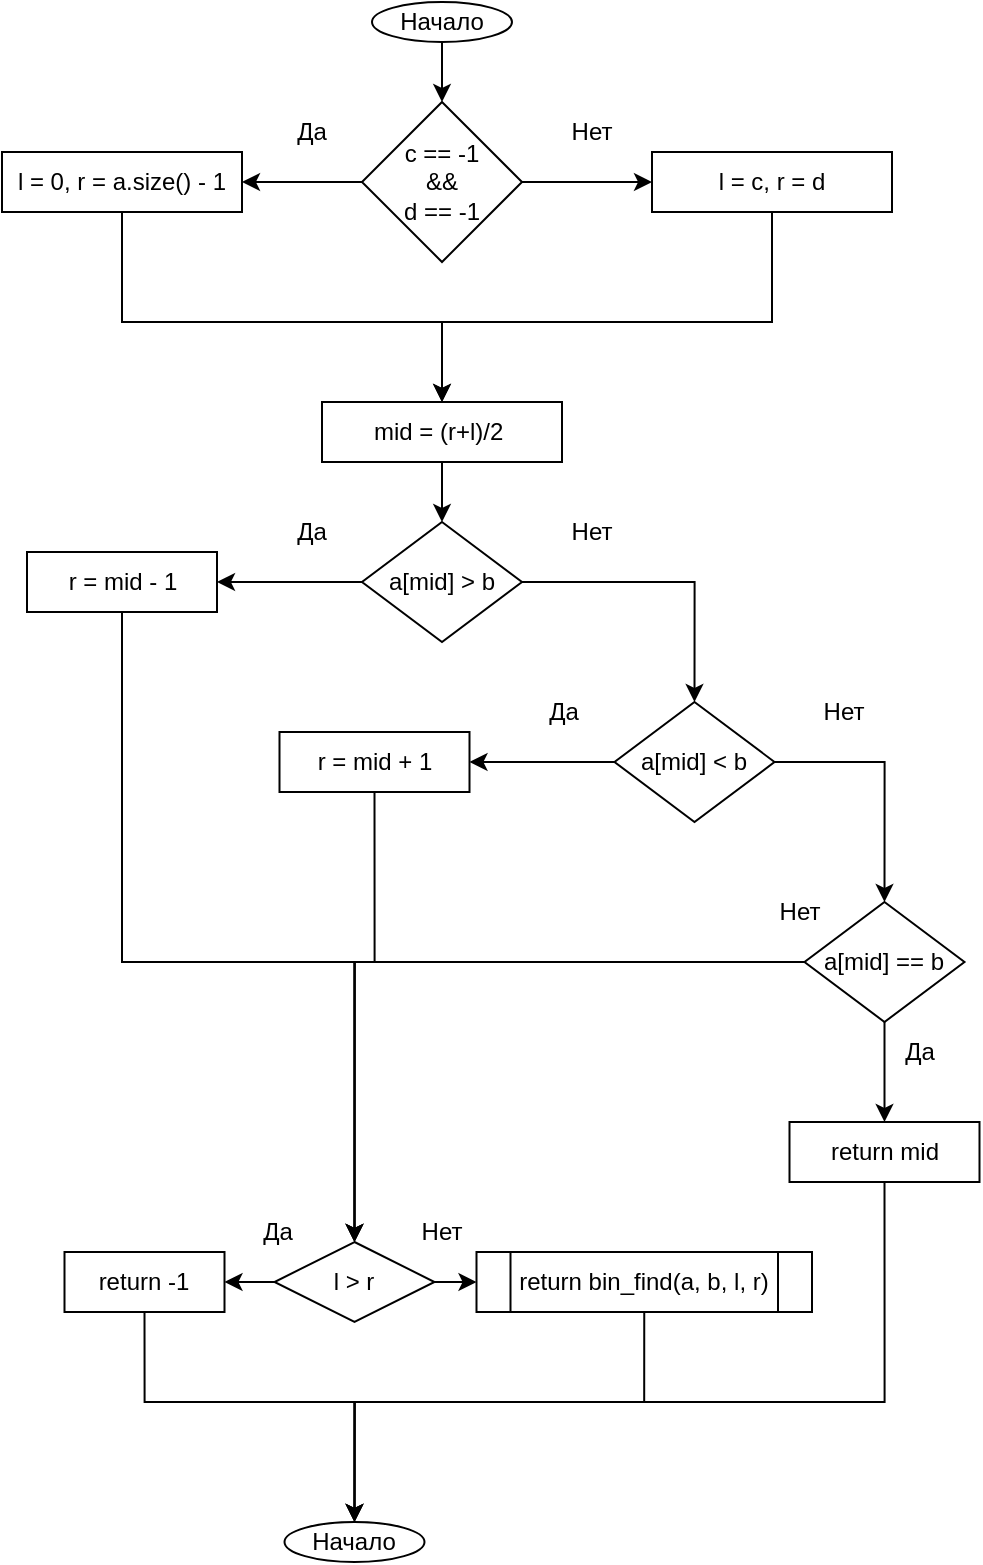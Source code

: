 <mxfile version="24.8.4">
  <diagram id="C5RBs43oDa-KdzZeNtuy" name="Page-1">
    <mxGraphModel dx="517" dy="1310" grid="1" gridSize="10" guides="1" tooltips="1" connect="1" arrows="1" fold="1" page="1" pageScale="1" pageWidth="827" pageHeight="1169" math="0" shadow="0">
      <root>
        <mxCell id="WIyWlLk6GJQsqaUBKTNV-0" />
        <mxCell id="WIyWlLk6GJQsqaUBKTNV-1" parent="WIyWlLk6GJQsqaUBKTNV-0" />
        <mxCell id="nexEUIVOstGNmPtDcWKC-44" style="edgeStyle=orthogonalEdgeStyle;rounded=0;orthogonalLoop=1;jettySize=auto;html=1;exitX=0.5;exitY=1;exitDx=0;exitDy=0;entryX=0.5;entryY=0;entryDx=0;entryDy=0;" edge="1" parent="WIyWlLk6GJQsqaUBKTNV-1" source="nexEUIVOstGNmPtDcWKC-0" target="nexEUIVOstGNmPtDcWKC-1">
          <mxGeometry relative="1" as="geometry" />
        </mxCell>
        <mxCell id="nexEUIVOstGNmPtDcWKC-0" value="Начало" style="ellipse;whiteSpace=wrap;html=1;" vertex="1" parent="WIyWlLk6GJQsqaUBKTNV-1">
          <mxGeometry x="350" y="130" width="70" height="20" as="geometry" />
        </mxCell>
        <mxCell id="nexEUIVOstGNmPtDcWKC-3" value="" style="edgeStyle=orthogonalEdgeStyle;rounded=0;orthogonalLoop=1;jettySize=auto;html=1;" edge="1" parent="WIyWlLk6GJQsqaUBKTNV-1" source="nexEUIVOstGNmPtDcWKC-1" target="nexEUIVOstGNmPtDcWKC-2">
          <mxGeometry relative="1" as="geometry" />
        </mxCell>
        <mxCell id="nexEUIVOstGNmPtDcWKC-5" value="" style="edgeStyle=orthogonalEdgeStyle;rounded=0;orthogonalLoop=1;jettySize=auto;html=1;" edge="1" parent="WIyWlLk6GJQsqaUBKTNV-1" source="nexEUIVOstGNmPtDcWKC-1" target="nexEUIVOstGNmPtDcWKC-4">
          <mxGeometry relative="1" as="geometry" />
        </mxCell>
        <mxCell id="nexEUIVOstGNmPtDcWKC-1" value="с == -1&lt;div&gt;&amp;amp;&amp;amp;&lt;/div&gt;&lt;div&gt;d == -1&lt;/div&gt;" style="rhombus;whiteSpace=wrap;html=1;" vertex="1" parent="WIyWlLk6GJQsqaUBKTNV-1">
          <mxGeometry x="345" y="180" width="80" height="80" as="geometry" />
        </mxCell>
        <mxCell id="nexEUIVOstGNmPtDcWKC-9" value="" style="edgeStyle=orthogonalEdgeStyle;rounded=0;orthogonalLoop=1;jettySize=auto;html=1;" edge="1" parent="WIyWlLk6GJQsqaUBKTNV-1" source="nexEUIVOstGNmPtDcWKC-2" target="nexEUIVOstGNmPtDcWKC-8">
          <mxGeometry relative="1" as="geometry">
            <Array as="points">
              <mxPoint x="225" y="290" />
              <mxPoint x="385" y="290" />
            </Array>
          </mxGeometry>
        </mxCell>
        <mxCell id="nexEUIVOstGNmPtDcWKC-2" value="l = 0, r = a.size() - 1" style="whiteSpace=wrap;html=1;" vertex="1" parent="WIyWlLk6GJQsqaUBKTNV-1">
          <mxGeometry x="165" y="205" width="120" height="30" as="geometry" />
        </mxCell>
        <mxCell id="nexEUIVOstGNmPtDcWKC-10" style="edgeStyle=orthogonalEdgeStyle;rounded=0;orthogonalLoop=1;jettySize=auto;html=1;exitX=0.5;exitY=1;exitDx=0;exitDy=0;entryX=0.5;entryY=0;entryDx=0;entryDy=0;" edge="1" parent="WIyWlLk6GJQsqaUBKTNV-1" source="nexEUIVOstGNmPtDcWKC-4" target="nexEUIVOstGNmPtDcWKC-8">
          <mxGeometry relative="1" as="geometry">
            <Array as="points">
              <mxPoint x="550" y="290" />
              <mxPoint x="385" y="290" />
            </Array>
          </mxGeometry>
        </mxCell>
        <mxCell id="nexEUIVOstGNmPtDcWKC-4" value="l = c, r = d" style="whiteSpace=wrap;html=1;" vertex="1" parent="WIyWlLk6GJQsqaUBKTNV-1">
          <mxGeometry x="490" y="205" width="120" height="30" as="geometry" />
        </mxCell>
        <mxCell id="nexEUIVOstGNmPtDcWKC-6" value="Да" style="text;html=1;align=center;verticalAlign=middle;whiteSpace=wrap;rounded=0;" vertex="1" parent="WIyWlLk6GJQsqaUBKTNV-1">
          <mxGeometry x="290" y="180" width="60" height="30" as="geometry" />
        </mxCell>
        <mxCell id="nexEUIVOstGNmPtDcWKC-7" value="Нет" style="text;html=1;align=center;verticalAlign=middle;whiteSpace=wrap;rounded=0;" vertex="1" parent="WIyWlLk6GJQsqaUBKTNV-1">
          <mxGeometry x="430" y="180" width="60" height="30" as="geometry" />
        </mxCell>
        <mxCell id="nexEUIVOstGNmPtDcWKC-12" style="edgeStyle=orthogonalEdgeStyle;rounded=0;orthogonalLoop=1;jettySize=auto;html=1;exitX=0.5;exitY=1;exitDx=0;exitDy=0;entryX=0.5;entryY=0;entryDx=0;entryDy=0;" edge="1" parent="WIyWlLk6GJQsqaUBKTNV-1" source="nexEUIVOstGNmPtDcWKC-8" target="nexEUIVOstGNmPtDcWKC-11">
          <mxGeometry relative="1" as="geometry" />
        </mxCell>
        <mxCell id="nexEUIVOstGNmPtDcWKC-8" value="mid = (r+l)/2&amp;nbsp;" style="whiteSpace=wrap;html=1;" vertex="1" parent="WIyWlLk6GJQsqaUBKTNV-1">
          <mxGeometry x="325" y="330" width="120" height="30" as="geometry" />
        </mxCell>
        <mxCell id="nexEUIVOstGNmPtDcWKC-17" value="" style="edgeStyle=orthogonalEdgeStyle;rounded=0;orthogonalLoop=1;jettySize=auto;html=1;" edge="1" parent="WIyWlLk6GJQsqaUBKTNV-1" source="nexEUIVOstGNmPtDcWKC-11" target="nexEUIVOstGNmPtDcWKC-16">
          <mxGeometry relative="1" as="geometry" />
        </mxCell>
        <mxCell id="nexEUIVOstGNmPtDcWKC-23" style="edgeStyle=orthogonalEdgeStyle;rounded=0;orthogonalLoop=1;jettySize=auto;html=1;exitX=1;exitY=0.5;exitDx=0;exitDy=0;entryX=0.5;entryY=0;entryDx=0;entryDy=0;" edge="1" parent="WIyWlLk6GJQsqaUBKTNV-1" source="nexEUIVOstGNmPtDcWKC-11" target="nexEUIVOstGNmPtDcWKC-19">
          <mxGeometry relative="1" as="geometry" />
        </mxCell>
        <mxCell id="nexEUIVOstGNmPtDcWKC-11" value="a[mid] &amp;gt; b" style="rhombus;whiteSpace=wrap;html=1;" vertex="1" parent="WIyWlLk6GJQsqaUBKTNV-1">
          <mxGeometry x="345" y="390" width="80" height="60" as="geometry" />
        </mxCell>
        <mxCell id="nexEUIVOstGNmPtDcWKC-13" value="Да" style="text;html=1;align=center;verticalAlign=middle;whiteSpace=wrap;rounded=0;" vertex="1" parent="WIyWlLk6GJQsqaUBKTNV-1">
          <mxGeometry x="290" y="380" width="60" height="30" as="geometry" />
        </mxCell>
        <mxCell id="nexEUIVOstGNmPtDcWKC-14" value="Нет" style="text;html=1;align=center;verticalAlign=middle;whiteSpace=wrap;rounded=0;" vertex="1" parent="WIyWlLk6GJQsqaUBKTNV-1">
          <mxGeometry x="430" y="380" width="60" height="30" as="geometry" />
        </mxCell>
        <mxCell id="nexEUIVOstGNmPtDcWKC-39" style="edgeStyle=orthogonalEdgeStyle;rounded=0;orthogonalLoop=1;jettySize=auto;html=1;exitX=0.5;exitY=1;exitDx=0;exitDy=0;entryX=0.5;entryY=0;entryDx=0;entryDy=0;" edge="1" parent="WIyWlLk6GJQsqaUBKTNV-1" source="nexEUIVOstGNmPtDcWKC-16" target="nexEUIVOstGNmPtDcWKC-31">
          <mxGeometry relative="1" as="geometry">
            <Array as="points">
              <mxPoint x="225" y="610" />
              <mxPoint x="341" y="610" />
            </Array>
          </mxGeometry>
        </mxCell>
        <mxCell id="nexEUIVOstGNmPtDcWKC-16" value="r = mid - 1" style="whiteSpace=wrap;html=1;" vertex="1" parent="WIyWlLk6GJQsqaUBKTNV-1">
          <mxGeometry x="177.5" y="405" width="95" height="30" as="geometry" />
        </mxCell>
        <mxCell id="nexEUIVOstGNmPtDcWKC-18" value="" style="edgeStyle=orthogonalEdgeStyle;rounded=0;orthogonalLoop=1;jettySize=auto;html=1;" edge="1" parent="WIyWlLk6GJQsqaUBKTNV-1" source="nexEUIVOstGNmPtDcWKC-19" target="nexEUIVOstGNmPtDcWKC-22">
          <mxGeometry relative="1" as="geometry" />
        </mxCell>
        <mxCell id="nexEUIVOstGNmPtDcWKC-29" style="edgeStyle=orthogonalEdgeStyle;rounded=0;orthogonalLoop=1;jettySize=auto;html=1;exitX=1;exitY=0.5;exitDx=0;exitDy=0;entryX=0.5;entryY=0;entryDx=0;entryDy=0;" edge="1" parent="WIyWlLk6GJQsqaUBKTNV-1" source="nexEUIVOstGNmPtDcWKC-19" target="nexEUIVOstGNmPtDcWKC-25">
          <mxGeometry relative="1" as="geometry" />
        </mxCell>
        <mxCell id="nexEUIVOstGNmPtDcWKC-19" value="a[mid] &amp;lt; b" style="rhombus;whiteSpace=wrap;html=1;" vertex="1" parent="WIyWlLk6GJQsqaUBKTNV-1">
          <mxGeometry x="471.25" y="480" width="80" height="60" as="geometry" />
        </mxCell>
        <mxCell id="nexEUIVOstGNmPtDcWKC-20" value="Да" style="text;html=1;align=center;verticalAlign=middle;whiteSpace=wrap;rounded=0;" vertex="1" parent="WIyWlLk6GJQsqaUBKTNV-1">
          <mxGeometry x="416.25" y="470" width="60" height="30" as="geometry" />
        </mxCell>
        <mxCell id="nexEUIVOstGNmPtDcWKC-21" value="Нет" style="text;html=1;align=center;verticalAlign=middle;whiteSpace=wrap;rounded=0;" vertex="1" parent="WIyWlLk6GJQsqaUBKTNV-1">
          <mxGeometry x="556.25" y="470" width="60" height="30" as="geometry" />
        </mxCell>
        <mxCell id="nexEUIVOstGNmPtDcWKC-40" style="edgeStyle=orthogonalEdgeStyle;rounded=0;orthogonalLoop=1;jettySize=auto;html=1;exitX=0.5;exitY=1;exitDx=0;exitDy=0;entryX=0.5;entryY=0;entryDx=0;entryDy=0;" edge="1" parent="WIyWlLk6GJQsqaUBKTNV-1" source="nexEUIVOstGNmPtDcWKC-22" target="nexEUIVOstGNmPtDcWKC-31">
          <mxGeometry relative="1" as="geometry">
            <Array as="points">
              <mxPoint x="351" y="610" />
              <mxPoint x="341" y="610" />
            </Array>
          </mxGeometry>
        </mxCell>
        <mxCell id="nexEUIVOstGNmPtDcWKC-22" value="r = mid + 1" style="whiteSpace=wrap;html=1;" vertex="1" parent="WIyWlLk6GJQsqaUBKTNV-1">
          <mxGeometry x="303.75" y="495" width="95" height="30" as="geometry" />
        </mxCell>
        <mxCell id="nexEUIVOstGNmPtDcWKC-24" value="" style="edgeStyle=orthogonalEdgeStyle;rounded=0;orthogonalLoop=1;jettySize=auto;html=1;" edge="1" parent="WIyWlLk6GJQsqaUBKTNV-1" source="nexEUIVOstGNmPtDcWKC-25" target="nexEUIVOstGNmPtDcWKC-28">
          <mxGeometry relative="1" as="geometry" />
        </mxCell>
        <mxCell id="nexEUIVOstGNmPtDcWKC-42" style="edgeStyle=orthogonalEdgeStyle;rounded=0;orthogonalLoop=1;jettySize=auto;html=1;exitX=0;exitY=0.5;exitDx=0;exitDy=0;entryX=0.5;entryY=0;entryDx=0;entryDy=0;" edge="1" parent="WIyWlLk6GJQsqaUBKTNV-1" source="nexEUIVOstGNmPtDcWKC-25" target="nexEUIVOstGNmPtDcWKC-31">
          <mxGeometry relative="1" as="geometry" />
        </mxCell>
        <mxCell id="nexEUIVOstGNmPtDcWKC-25" value="a[mid] == b" style="rhombus;whiteSpace=wrap;html=1;" vertex="1" parent="WIyWlLk6GJQsqaUBKTNV-1">
          <mxGeometry x="566.25" y="580" width="80" height="60" as="geometry" />
        </mxCell>
        <mxCell id="nexEUIVOstGNmPtDcWKC-26" value="Да" style="text;html=1;align=center;verticalAlign=middle;whiteSpace=wrap;rounded=0;" vertex="1" parent="WIyWlLk6GJQsqaUBKTNV-1">
          <mxGeometry x="593.75" y="640" width="60" height="30" as="geometry" />
        </mxCell>
        <mxCell id="nexEUIVOstGNmPtDcWKC-27" value="Нет" style="text;html=1;align=center;verticalAlign=middle;whiteSpace=wrap;rounded=0;" vertex="1" parent="WIyWlLk6GJQsqaUBKTNV-1">
          <mxGeometry x="533.75" y="570" width="60" height="30" as="geometry" />
        </mxCell>
        <mxCell id="nexEUIVOstGNmPtDcWKC-49" style="edgeStyle=orthogonalEdgeStyle;rounded=0;orthogonalLoop=1;jettySize=auto;html=1;exitX=0.5;exitY=1;exitDx=0;exitDy=0;entryX=0.5;entryY=0;entryDx=0;entryDy=0;" edge="1" parent="WIyWlLk6GJQsqaUBKTNV-1" source="nexEUIVOstGNmPtDcWKC-28" target="nexEUIVOstGNmPtDcWKC-45">
          <mxGeometry relative="1" as="geometry">
            <Array as="points">
              <mxPoint x="606" y="830" />
              <mxPoint x="341" y="830" />
            </Array>
          </mxGeometry>
        </mxCell>
        <mxCell id="nexEUIVOstGNmPtDcWKC-28" value="return mid" style="whiteSpace=wrap;html=1;" vertex="1" parent="WIyWlLk6GJQsqaUBKTNV-1">
          <mxGeometry x="558.75" y="690" width="95" height="30" as="geometry" />
        </mxCell>
        <mxCell id="nexEUIVOstGNmPtDcWKC-34" style="edgeStyle=orthogonalEdgeStyle;rounded=0;orthogonalLoop=1;jettySize=auto;html=1;exitX=0;exitY=0.5;exitDx=0;exitDy=0;entryX=1;entryY=0.5;entryDx=0;entryDy=0;" edge="1" parent="WIyWlLk6GJQsqaUBKTNV-1" source="nexEUIVOstGNmPtDcWKC-31" target="nexEUIVOstGNmPtDcWKC-32">
          <mxGeometry relative="1" as="geometry" />
        </mxCell>
        <mxCell id="nexEUIVOstGNmPtDcWKC-38" style="edgeStyle=orthogonalEdgeStyle;rounded=0;orthogonalLoop=1;jettySize=auto;html=1;exitX=1;exitY=0.5;exitDx=0;exitDy=0;entryX=0;entryY=0.5;entryDx=0;entryDy=0;" edge="1" parent="WIyWlLk6GJQsqaUBKTNV-1" source="nexEUIVOstGNmPtDcWKC-31" target="nexEUIVOstGNmPtDcWKC-37">
          <mxGeometry relative="1" as="geometry" />
        </mxCell>
        <mxCell id="nexEUIVOstGNmPtDcWKC-31" value="l &amp;gt; r" style="rhombus;whiteSpace=wrap;html=1;" vertex="1" parent="WIyWlLk6GJQsqaUBKTNV-1">
          <mxGeometry x="301.25" y="750" width="80" height="40" as="geometry" />
        </mxCell>
        <mxCell id="nexEUIVOstGNmPtDcWKC-46" style="edgeStyle=orthogonalEdgeStyle;rounded=0;orthogonalLoop=1;jettySize=auto;html=1;exitX=0.5;exitY=1;exitDx=0;exitDy=0;entryX=0.5;entryY=0;entryDx=0;entryDy=0;" edge="1" parent="WIyWlLk6GJQsqaUBKTNV-1" source="nexEUIVOstGNmPtDcWKC-32" target="nexEUIVOstGNmPtDcWKC-45">
          <mxGeometry relative="1" as="geometry">
            <Array as="points">
              <mxPoint x="236" y="830" />
              <mxPoint x="341" y="830" />
            </Array>
          </mxGeometry>
        </mxCell>
        <mxCell id="nexEUIVOstGNmPtDcWKC-32" value="return -1" style="rounded=0;whiteSpace=wrap;html=1;" vertex="1" parent="WIyWlLk6GJQsqaUBKTNV-1">
          <mxGeometry x="196.25" y="755" width="80" height="30" as="geometry" />
        </mxCell>
        <mxCell id="nexEUIVOstGNmPtDcWKC-35" value="Да" style="text;html=1;align=center;verticalAlign=middle;whiteSpace=wrap;rounded=0;" vertex="1" parent="WIyWlLk6GJQsqaUBKTNV-1">
          <mxGeometry x="272.5" y="730" width="60" height="30" as="geometry" />
        </mxCell>
        <mxCell id="nexEUIVOstGNmPtDcWKC-36" value="Нет" style="text;html=1;align=center;verticalAlign=middle;whiteSpace=wrap;rounded=0;" vertex="1" parent="WIyWlLk6GJQsqaUBKTNV-1">
          <mxGeometry x="355" y="730" width="60" height="30" as="geometry" />
        </mxCell>
        <mxCell id="nexEUIVOstGNmPtDcWKC-47" style="edgeStyle=orthogonalEdgeStyle;rounded=0;orthogonalLoop=1;jettySize=auto;html=1;exitX=0.5;exitY=1;exitDx=0;exitDy=0;entryX=0.5;entryY=0;entryDx=0;entryDy=0;" edge="1" parent="WIyWlLk6GJQsqaUBKTNV-1" source="nexEUIVOstGNmPtDcWKC-37" target="nexEUIVOstGNmPtDcWKC-45">
          <mxGeometry relative="1" as="geometry">
            <Array as="points">
              <mxPoint x="486" y="830" />
              <mxPoint x="341" y="830" />
            </Array>
          </mxGeometry>
        </mxCell>
        <mxCell id="nexEUIVOstGNmPtDcWKC-37" value="return bin_find(a, b, l, r)" style="shape=process;whiteSpace=wrap;html=1;backgroundOutline=1;" vertex="1" parent="WIyWlLk6GJQsqaUBKTNV-1">
          <mxGeometry x="402.25" y="755" width="167.75" height="30" as="geometry" />
        </mxCell>
        <mxCell id="nexEUIVOstGNmPtDcWKC-45" value="Начало" style="ellipse;whiteSpace=wrap;html=1;" vertex="1" parent="WIyWlLk6GJQsqaUBKTNV-1">
          <mxGeometry x="306.25" y="890" width="70" height="20" as="geometry" />
        </mxCell>
      </root>
    </mxGraphModel>
  </diagram>
</mxfile>
